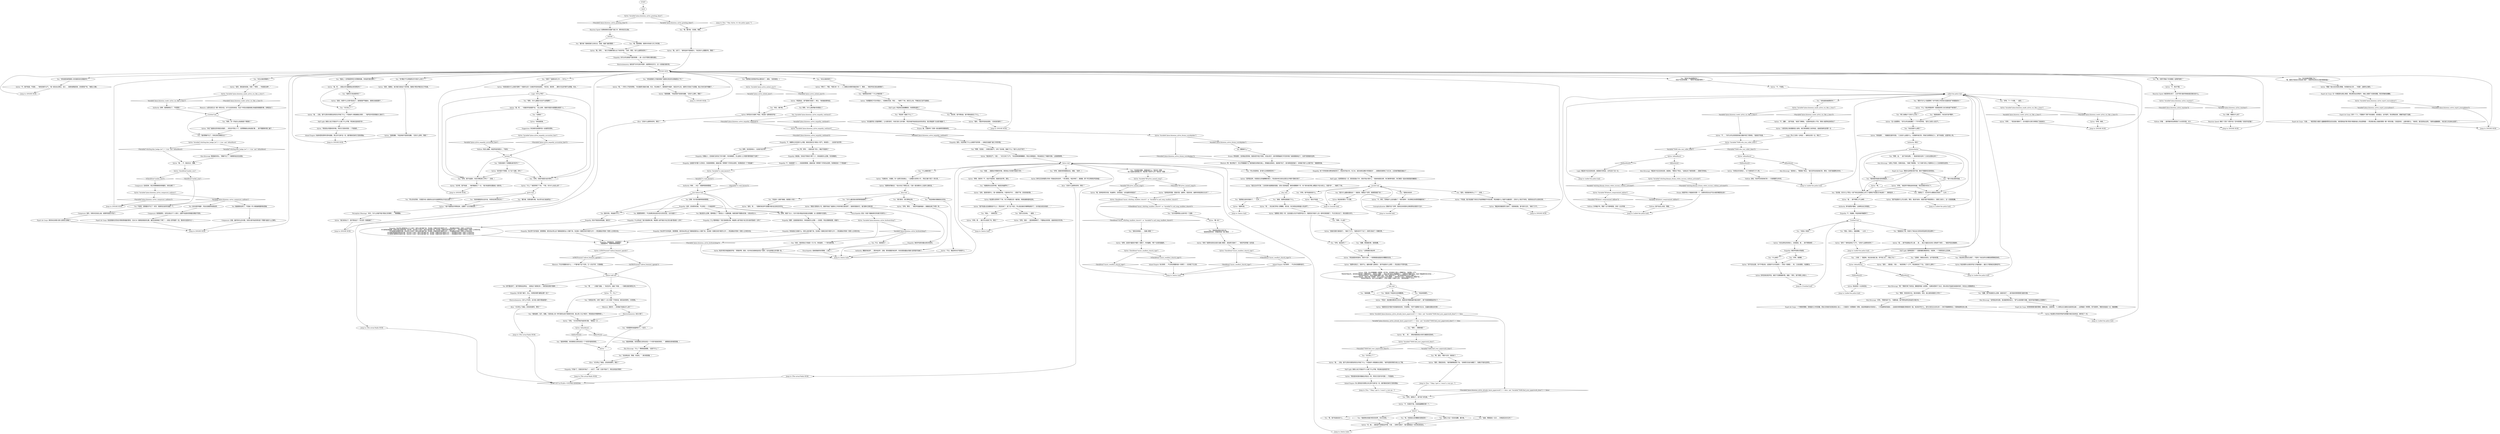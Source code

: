 # KINEEMA / SYLVIE
# Your wildly successful phone call to Sylvie Malaiika.
# ==================================================
digraph G {
	  0 [label="START"];
	  1 [label="input"];
	  2 [label="Volition: 好痛……就好像你的自尊受到了20点的伤害，伙计。"];
	  3 [label="Jump to: [suicide hub]"];
	  4 [label="Sylvie: “看起来你像是把它当掉了，但是相信我，我*没有*过问。”她叹了口气。"];
	  5 [label="Volition: 放松。你迟早会找到他们的——只是需要花点时间。"];
	  6 [label="Inland Empire: 有点意思……不过你还是要找到它。"];
	  7 [label="Sylvie: IsKimHere()"];
	  8 [label="IsKimHere()", shape=diamond];
	  9 [label="!(IsKimHere())", shape=diamond];
	  10 [label="Empathy: 你能做到吗，爱情警督？\n你能做到吗，双重荣誉爱情警督？"];
	  11 [label="Empathy: 你必须*行动*起来，爱情警督。首先你必须让这个歇斯底里的女人冷静下来，告诉她一切都在你的*掌控*之中——然后跟加尔特来一场男人之间的对话。"];
	  12 [label="Empathy: 你可以听出她语气里的愤懑——她一点也不想再次跟你通话。"];
	  13 [label="why_hub"];
	  14 [label="called the police hub"];
	  15 [label="You: “我就直说了吧，你是为了保全自己的性命而选择无视法律吗？”"];
	  16 [label="Sylvie: “是的……我知道，只是……”她深深吸了一口气，然后继续说了下去。“还有什么事吗？”"];
	  17 [label="You: “我有种预感，你的感情生活将会发生一个*非常*愉快的转折。”"];
	  18 [label="You: 啊，好吧……但我也是个男人。确定不是我吗？"];
	  19 [label="You: “然后呢？我做了什么？”"];
	  20 [label="Sylvie: “好吧，警官……”她的声音越来越小，就像是远离了听筒一样。"];
	  21 [label="Esprit de Corps: 一个愤怒的警察，拒绝面对心中的恶魔，把自己的挫折发泄到其他人身上——只是因为一枚警徽和一把枪，就选择粗暴地对待其他人。一只快速燃烧的蜡烛——这就是你刚刚暴露在警督前的一面。他没有评判什么，因为已经见过太多太多——你们可能都曾有过，只是他选择记在心里。"];
	  22 [label="Authority: 是啊，我想她明白了。干得漂亮！"];
	  23 [label="Jump to: [SYLVIE HUB]"];
	  24 [label="You: “但是……我跟加尔特聊的时候，感觉他以为你离开是因为*他*。”"];
	  25 [label="Sylvie: “*而且*，我还要处理你的卫生间。就是你用*警察档案*堵住的那个，楼下的厨房都因此积水了。”"];
	  26 [label="Sylvie: “我……见鬼，我不记得对你那些该死的文件做了什么！不是每件小事我都能记得的……”她声音中的怨恨被关心取代了。"];
	  27 [label="Perception (Hearing): “老天，为什么你就不能只管自己的事呢……”她嘟囔着。"];
	  28 [label="Sylvie: “让那首歌见鬼去吧……”"];
	  29 [label="Reaction Speed: 如果她曾经在褴褛飞旋工作，那你肯定见过她。"];
	  30 [label="Sylvie: “哦，各种各样的东西。有迪斯科，还有摇滚。太多迪斯科和摇滚了……”"];
	  31 [label="failure talk hub"];
	  32 [label="Sylvie: “不。什么？”"];
	  33 [label="You: “我有没有唱过……‘圣桑小教堂’？”"];
	  34 [label="You: “那你*为什么*没报警呢？你不觉得工作的地方后面有具尸体很困扰吗？”"];
	  35 [label="Sylvie: “不，抱歉……我不知道。”她清了清喉咙。“这里有电话的人不多。铜线小偷把电话线剪走了……”"];
	  36 [label="Empathy: 有个可怜的家伙想吃掉他的布丁，然后你开始大叫，吐口水，就在他旁边模仿*悲悯射击*……还朝他的食物吐了点口水，之后他好像就没碰过了……"];
	  37 [label="Sylvie: 电流中再次响起她的声音：“那很好啊，真的。也许你应该继续追求这个爱好。也许这样能让你冷静一些。”"];
	  38 [label="Sylvie: “不，我不知道。不是我……”她有些喘不过气。“我一直没去过那边，自从……我很怕那股恶臭，还有那具尸体。”她陷入沉默。"];
	  39 [label="Esprit de Corps: 警督对这种情况的不满，根本不需要用言语来表达。"];
	  40 [label="Sylvie: “我见过水手打架，工会的家伙偷摸我的屁股，还有小孩来偷酒。曾经有整整两个月，有个家伙每天晚上都黏在卡拉OK机上。但是*你*……”她停了下来。"];
	  41 [label="Sylvie: 你听见无线电那头传来一阵放松的叹息声。一阵沉默后，电话中断了。紧接着，那个早已熟悉的声音响起："];
	  42 [label="Jump to: [SYLVIE HUB]"];
	  43 [label="You: “你是说我吗？你需要远离*我*吗？”"];
	  44 [label="Sylvie: “特别是你的房间像被台风刮过一样。弄丢它们是*你*的错——不是我的。”"];
	  45 [label="You: 是啊。她是个女人。也许只是对商品的态度比较强硬。女人是很看中交易的。"];
	  46 [label="love failure hub"];
	  47 [label="skua hub"];
	  48 [label="You: “听起来一点都不像我，我很爱小鸟的！”"];
	  49 [label="You: “继续。我想知道我做了什么。”"];
	  50 [label="SYLVIE HUB"];
	  51 [label="You: “现在哭已经有点太晚了，不是吗？你应该早点用眼泪把警察招来的。”"];
	  52 [label="Sylvie: “哦……不，我没见过，抱歉。”"];
	  53 [label="Reaction Speed: 她回答得太快了，让你不禁只能好奇她到底还擅长些什么。"];
	  54 [label="Drama: 哦，又要来吗？吾辈一直试着帮您摆脱掉的。"];
	  55 [label="Sylvie: “你不住在这里，你*不*明白的。这里是不允许告密的——所有一切都是……呃，工会处理的。内部解决。”"];
	  56 [label="Sylvie: Variable[\"plaza.kineema_sylvie_composure_uniform\"]"];
	  57 [label="Variable[\"plaza.kineema_sylvie_composure_uniform\"]", shape=diamond];
	  58 [label="!(Variable[\"plaza.kineema_sylvie_composure_uniform\"])", shape=diamond];
	  59 [label="You: 金也没穿*制服*，而且在我看来他很自然。"];
	  60 [label="Sylvie: Variable[\"plaza.kineema_sylvie_esprit_youruniform\"]"];
	  61 [label="Variable[\"plaza.kineema_sylvie_esprit_youruniform\"]", shape=diamond];
	  62 [label="!(Variable[\"plaza.kineema_sylvie_esprit_youruniform\"])", shape=diamond];
	  63 [label="Sylvie: “我……见鬼，我不记得对你那该死的文件做了什么！不是每件小事我都会记得的。”她声音里的愤怒为担心让了路。"];
	  64 [label="Sylvie: 电话线另一头没有回应。"];
	  65 [label="Sylvie: “我，呃……是我从你马桶里掏出来的那些吗？”"];
	  66 [label="Sylvie: Variable[\"tc.rank_known\"]"];
	  67 [label="Variable[\"tc.rank_known\"]", shape=diamond];
	  68 [label="!(Variable[\"tc.rank_known\"])", shape=diamond];
	  69 [label="You: “抱歉。那首歌的事，我很抱歉。”"];
	  70 [label="Sylvie: CheckItem(\"music_smallest_church_tape\")"];
	  71 [label="CheckItem(\"music_smallest_church_tape\")", shape=diamond];
	  72 [label="!(CheckItem(\"music_smallest_church_tape\"))", shape=diamond];
	  73 [label="Empathy: 当然。还有更多的爱。不过现在——行动起来吧！"];
	  74 [label="Sylvie: “各种各样的歌。招摇乐团。迪斯科，摇滚也有。迪斯科和摇滚有点太多了……”"];
	  75 [label="You: “喂，我是警察。我想问问你前几天工作的事。”"];
	  76 [label="You: “没事的，事情总会发生。这不是你的错。”"];
	  77 [label="Sylvie: “拜托了，不要。不要又来一次——人人都看见你那把‘酷炫的枪’了，警探……”她的声音已经出离愤怒了。"];
	  78 [label="You: “也许你能帮我认出其中的一个首歌……”"];
	  79 [label="Sylvie: Variable[\"plaza.kineema_sylvie_reaction\"]"];
	  80 [label="Variable[\"plaza.kineema_sylvie_reaction\"]", shape=diamond];
	  81 [label="!(Variable[\"plaza.kineema_sylvie_reaction\"])", shape=diamond];
	  82 [label="You: “等等，你一开始怎么知道我是个警探的？”"];
	  83 [label="Sylvie: “是的，呃……”安静的电流声代表塞尔维对此没有任何评论。"];
	  84 [label="Sylvie: “我很抱歉。”听起来她不是真的抱歉。“还有什么事吗，警探？”"];
	  85 [label="You: “好吧。你离开是因为加尔特吗？”"];
	  86 [label="Sylvie: “也许吧，我不知道……”她好像放松了一点。“我只知道现在要放松一段时间。”"];
	  87 [label="You: “塞尔维？我相信我们之前见过。是我，褴褛飞旋的警探！”"];
	  88 [label="Sylvie: IsKimHere()"];
	  89 [label="IsKimHere()", shape=diamond];
	  90 [label="!(IsKimHere())", shape=diamond];
	  91 [label="Sylvie: “你得去问问其他人。马丁内斯有好几千人呢。”"];
	  92 [label="Kim Kitsuragi: “看起来卡拉洁没有说谎，就是她。”警督记下笔记。“这就证实了她的故事——是她打的电话。”"];
	  93 [label="Inland Empire: 你身体里有某种东西叫嚣着，想让你*忘掉*这一切。就好像你扔掉它们是有理由。"];
	  94 [label="Sylvie: Variable[\"XP.sylvie_named_song\"]"];
	  95 [label="Variable[\"XP.sylvie_named_song\"]", shape=diamond];
	  96 [label="!(Variable[\"XP.sylvie_named_song\"])", shape=diamond];
	  97 [label="You: “听起来确实很像我说过的话。”"];
	  98 [label="You: “我真心为这一切向你道歉，塞尔维。”"];
	  99 [label="You: “姑娘，稍微放松一点点……你难道没派对过吗？”"];
	  100 [label="Jump to: [called the police hub]"];
	  101 [label="Sylvie: 电话线那头女孩的声音几乎越变越小，最后几乎要淹没在静电声中。"];
	  102 [label="Sylvie: “嗯。”"];
	  103 [label="You: “其实呢，我不想知道。我不想知道发生了什么。”"];
	  104 [label="You: 摆脱掉什么？"];
	  105 [label="You: “我身上一定带着某种官方的警察档案。你知道可能在哪吗？”"];
	  106 [label="You: “好吧，我理解。”"];
	  107 [label="You: “抱歉，我不知道是怎么回事，就是失控了——我可能有愤怒管理方面的问题。”"];
	  108 [label="Composure: 是的，你绝对应该这么做。如果弄丢就太可怕了。"];
	  109 [label="Empathy: 她的声音里流露出真实的悲伤。"];
	  110 [label="Sylvie: “招摇乐团的‘继续前行’。”她叹了口气。“我再也听不下去了，你把它变成了一场模仿秀。”"];
	  111 [label="Sylvie: “你是说我为什么会离开酒吧？”你能听出另一头她的声音有些紧张。“老实说，我觉得……跟你讨论这件事不太舒服，先生。”"];
	  112 [label="Volition: 别这么偏执，她显然说的是别人，不是你。"];
	  113 [label="Sylvie: “我很抱歉。”听起来她不是真的抱歉。“还有什么事吗，警探？”"];
	  114 [label="Jump to: [SYLVIE HUB]"];
	  115 [label="Sylvie: CheckItem(\"music_smallest_church_tape\")"];
	  116 [label="CheckItem(\"music_smallest_church_tape\")", shape=diamond];
	  117 [label="!(CheckItem(\"music_smallest_church_tape\"))", shape=diamond];
	  118 [label="SYLVIE"];
	  119 [label="You: “所以你是想说，是*我*让你想辞职的吗？”"];
	  120 [label="You: “我是指我们。你应该打给*警察*。”"];
	  121 [label="Sylvie: “好吧，继续。”"];
	  122 [label="You: “你辞了飞旋旅社的工作——为什么？”"];
	  123 [label="Reaction Speed: 棒球？打架？问答节目？空中抓钥匙？安抚炸毛的猫？"];
	  124 [label="You: “我为什么威胁说要自杀？！我是说，看看这个世界，我很愿意留下来！”"];
	  125 [label="You: 不是吧，连制服也不见了！老天，我真的应该好好调查一下。"];
	  126 [label="Sylvie: “我不知道以后该跟他说*什么*。然后你来了，毁了这个地方。所以我没做任何解释就离开了。也许我应该告诉他的……”"];
	  127 [label="You: “我可以告诉他。”（接受。）"];
	  128 [label="lasthub"];
	  129 [label="Sylvie: “我甚至还没*提到*你拿着枪到处晃，打扰顾客，*恐吓*说要唱卡拉OK，还威胁说要自杀的事……”"];
	  130 [label="Volition: 我不会这么肯定，警探。"];
	  131 [label="Jump to: [You: \"\"Okay, I get it. I wasn't a very go...\"]"];
	  132 [label="You: 我很愿意帮忙，不过如果没有这些内在化的厌女症，也许也能行？"];
	  133 [label="Rhetoric: 我的天——你的脑子到底出什么事了？！"];
	  134 [label="You: “你说我在唱歌，我唱的是什么？我在找一首歌……”\n“除了招摇乐团的歌之外，我还唱了别的什么吗？我在找一首歌……”"];
	  135 [label="Sylvie: “希望如此。请不要再打给我了。再见。”她准备挂断电话。"];
	  136 [label="Sylvie: “鸟类标本。大贼鸥。你一边把它扔到墙上，一边喊着‘去死吧小鸟’，然后又像个疯子一样大笑。”"];
	  137 [label="Sylvie: “我猜也是。”"];
	  138 [label="Sylvie: “还有，你大声嚷嚷着一些教堂，杏子味，还有鱼缸之类让人费解的话。”她深吸一口气。\n“然后你开始尖叫，说你其实真的是个‘很酷的家伙’，但是没人理解……说自己是‘有史以来最酷的人’。加姆洛克*最酷*的仔。还说了跟迪斯科有关的话……”\n“然后你开始尖叫，说自己是最无趣的人类，所有人都离开你了，‘因为你真的是太太太*无趣*了。”\n“然后你开始尖叫，说自己是一坨狗屎，为什么会有人让你当警察——说你会炒了自己，但是就连这个都做不到……”\n“然后你开始尖叫，说什么末日要到了，所有人都是一坨屎什么的。”她深深地吸了一口气。"];
	  139 [label="Sylvie: “好吧……”现在她冷静多了。也许是因为注意力转移到了其他地方。"];
	  140 [label="Empathy: 不，你就是那个人——你是爱情警督，超级红娘！帮帮那个可怜的女孩吧，免得她变成一个*老姑娘*！"];
	  141 [label="Sylvie: “住在这附近的其他人。当地居民。我……我不想惹麻烦……”"];
	  142 [label="Jump to: [called the police hub]"];
	  143 [label="Jump to: [SYLVIE HUB]"];
	  144 [label="Sylvie: 电话线的那头一片沉默。"];
	  145 [label="You: “好吧，谢谢你愿意跟我谈话。保重。”[离开。]"];
	  146 [label="You: “他邀请你出去的时候，难道没有越界吗？”"];
	  147 [label="Electrochemistry: 她的语气中并没有*怨恨*。她想等你先开口，这一点是毫无疑问的。"];
	  148 [label="Sylvie: “是的。你把*什么东西*丢进去了。搞得厨房严重漏水。我想应该就是那个。”"];
	  149 [label="Empathy: 这就是*你*要介入的地方。你是爱情警督，超级红娘！帮帮那个可怜的女孩吧，免得她变成一个*老姑娘*！"];
	  150 [label="You: “老爹要带你装逼带你飞，小宝贝。”"];
	  151 [label="Empathy: 你必须*行动*起来，爱情警督。首先你必须让这个歇斯底里的女人冷静下来，告诉她一切都在你的*掌控*之中——然后跟加尔特来一场男人之间的对话。"];
	  152 [label="Electrochemistry: 发生大事了。"];
	  153 [label="Sylvie: Variable[\"whirling.kim_badge_lie\"] == true  and  IsKimHere()"];
	  154 [label="Variable[\"whirling.kim_badge_lie\"] == true  and  IsKimHere()", shape=diamond];
	  155 [label="!(Variable[\"whirling.kim_badge_lie\"] == true  and  IsKimHere())", shape=diamond];
	  156 [label="Sylvie: “哦，好吧……”她几乎是瞬间就认出了你的声音。“你好，警官，有什么能帮你的吗？”"];
	  157 [label="You: “那只贱鸟，是它罪有应得。”"];
	  158 [label="You: “明白。别担心，我能理解。”（让步。）"];
	  159 [label="Sylvie: Variable[\"plaza.kineema_made_sylvie_cry_like_a_boss\"]"];
	  160 [label="Variable[\"plaza.kineema_made_sylvie_cry_like_a_boss\"]", shape=diamond];
	  161 [label="!(Variable[\"plaza.kineema_made_sylvie_cry_like_a_boss\"])", shape=diamond];
	  162 [label="Jump to: [SYLVIE HUB]"];
	  163 [label="You: “喂，塞尔维，又是我，警探。”"];
	  164 [label="You: “其实，我觉得自己可能是一只小鸟。你知道的，一个观鸟爱好者。”"];
	  165 [label="Authority: 爆裂的电流声……更多电流声，没错，更多甜蜜的电流声。你言语里透露出的暴力显然是吓到她了。"];
	  166 [label="You: “你知道我的工作报告跑到飞旋旅社背后的垃圾箱里去了吗？”"];
	  167 [label="You: “警督，你有你的方法，我也有我的。现在，能让我完成我的工作吗？”"];
	  168 [label="Sylvie: 电话那头传来的呼吸声说明塞尔维还没挂电话。她听到了一切。"];
	  169 [label="Kim Kitsuragi: “好吧。”警督咬紧下巴。“但要知道，我不赞同这种没来由的大喊大叫。”"];
	  170 [label="You: “嗯，我不知道该说什么……”"];
	  171 [label="Sylvie: Variable[\"plaza.kineema_sylvie_already_know_paperwork\"] == false  and  Variable[\"TASK.find_your_paperwork_done\"] == false"];
	  172 [label="Variable[\"plaza.kineema_sylvie_already_know_paperwork\"] == false  and  Variable[\"TASK.find_your_paperwork_done\"] == false", shape=diamond];
	  173 [label="!(Variable[\"plaza.kineema_sylvie_already_know_paperwork\"] == false  and  Variable[\"TASK.find_your_paperwork_done\"] == false)", shape=diamond];
	  174 [label="Sylvie: Variable[\"XP.detect_compromized_skillset\"]"];
	  175 [label="Variable[\"XP.detect_compromized_skillset\"]", shape=diamond];
	  176 [label="!(Variable[\"XP.detect_compromized_skillset\"])", shape=diamond];
	  177 [label="You: “啊，是的，*那份*文件。我找到了。”"];
	  178 [label="Sylvie: “很好。那就没有丢。”她好像稍微宽慰了些。“别再把它扔进马桶里了。马桶也不喜欢这样的。”"];
	  179 [label="Sylvie: “是的，我确定。每次我们谈到这个的时候，我都会*更加*确定自己不知道。”"];
	  180 [label="You: 我的天啦，老姑娘可不行！"];
	  181 [label="You: 住嘴！你才是双重荣誉爱情警督。"];
	  182 [label="You: “我想我已经得到所有必要信息了，谢谢。”[结束通话。]"];
	  183 [label="You: “好吧。就这些吗？”"];
	  185 [label="Sylvie: Variable[\"plaza.kineema_made_sylvie_cry_like_a_boss\"]"];
	  186 [label="Variable[\"plaza.kineema_made_sylvie_cry_like_a_boss\"]", shape=diamond];
	  187 [label="!(Variable[\"plaza.kineema_made_sylvie_cry_like_a_boss\"])", shape=diamond];
	  188 [label="You: “你见过我的警徽吗？”"];
	  189 [label="You: “你见过我的枪吗？”"];
	  190 [label="You: 等等，为什么她好像对你很恼火？"];
	  191 [label="You: Variable[\"plaza.kineema_sylvie_empathy_redcheck\"]"];
	  192 [label="Variable[\"plaza.kineema_sylvie_empathy_redcheck\"]", shape=diamond];
	  193 [label="!(Variable[\"plaza.kineema_sylvie_empathy_redcheck\"])", shape=diamond];
	  194 [label="Jump to: [Untitled hub]"];
	  195 [label="Sylvie: Variable[\"plaza.kineema_sylvie_greeting_done\"]"];
	  196 [label="Variable[\"plaza.kineema_sylvie_greeting_done\"]", shape=diamond];
	  197 [label="!(Variable[\"plaza.kineema_sylvie_greeting_done\"])", shape=diamond];
	  198 [label="Sylvie: “你当着所有人的面挥舞它，让大家形容它。你说它能‘让你冷静’。然后你就开始说些自杀的玩笑话。我又想起那个生动的*画面*了。”"];
	  199 [label="Composure: 话说回来，真正的警察都是有制服的。你的去哪了？"];
	  200 [label="unionisthelaw"];
	  201 [label="You: “等等，金，”（放下你的话筒。）“她说的是实话吗？工会在这里执法吗？”"];
	  202 [label="You: 我就顺其自然了。不是每一件小事我都需要得到答案。"];
	  203 [label="Esprit de Corps: 有些穿着标志性珀尔修斯黑制服的警官，在RCM一路爬到很高的位置，最后还是穿着它下葬了——其他人更*随意*一些。看来你也是其中之一。"];
	  204 [label="Sylvie: “我……呃……那些档案是我从你的马桶里捡回来的。”"];
	  205 [label="Jump to: [The actual Radio HUB]"];
	  206 [label="You: 不过，我真是吗？"];
	  207 [label="Sylvie: Variable[\"whirling.klaasje_drama_white_success_volition_activated\"]"];
	  208 [label="Variable[\"whirling.klaasje_drama_white_success_volition_activated\"]", shape=diamond];
	  209 [label="!(Variable[\"whirling.klaasje_drama_white_success_volition_activated\"])", shape=diamond];
	  210 [label="Volition: 你*确定*吗，警督？出于某种原因，你有一点点怀疑……"];
	  211 [label="Half Light: 她担心自己可能会不小心做了什么坏事。然后她记起来是*你*。"];
	  212 [label="Empathy: 什么厌女症？我只是就事论事。难道男人就不能在*自己的头脑*里诚实一点吗？"];
	  213 [label="Sylvie: “有啊。这是你*最喜欢*唱的一首歌了。时间越晚，*那个*出现的就越多。”"];
	  214 [label="You: “等等，先别挂……你很生我的气，对吗？告诉我，我做了什么？我什么也记不清了。”"];
	  215 [label="Sylvie: “呃……你比他们所有人更糟糕。老实说，你已经到达咄咄逼人的边界了。”"];
	  216 [label="Sylvie: “就算是小事也一样，比如凌晨3点也不肯把声音关小。我甚至还*喜欢*上你一直听的某首歌了。不过已经过去了。现在我很讨厌它。”"];
	  217 [label="Sylvie: “然后就是你的房间。你的*计划*，一场想看看到底能有多糟糕的实验。”"];
	  218 [label="Sylvie: “我想叫清洁工，但你不让。威胁说要‘让我明白’。我不知道你什么意思——而且我也*不想*知道。”"];
	  219 [label="Sylvie: “不，不是我。”"];
	  220 [label="You: “我把枪给你看了？什么时候的事？”"];
	  221 [label="Empathy: 是的。你显然做了什么让她很不安的事——当她还在褴褛飞旋工作的时候。"];
	  222 [label="You: 是啊，肯定是其他人，比如说*加尔特*。"];
	  223 [label="Antics hub"];
	  224 [label="Untitled hub"];
	  225 [label="suicide hub"];
	  226 [label="Sylvie: “好吧。”她显然不想挑战你的权威。现在你感觉*好多了*。"];
	  227 [label="Jump to: [called the police hub]"];
	  228 [label="Suggestion: 你在她的话语里听到一丝谴责的意味。"];
	  229 [label="You: “就这些？听起来也没多糟糕嘛。”"];
	  230 [label="Sylvie: “等等，真的吗？不，肯定不是真的。我喜欢加尔特，真的。”"];
	  231 [label="Sylvie: IsKimHere()"];
	  232 [label="IsKimHere()", shape=diamond];
	  233 [label="!(IsKimHere())", shape=diamond];
	  234 [label="You: “他说他邀请你出去约会。你是说这事没发生吗？”"];
	  235 [label="Sylvie: CheckItem(\"jacket_rcm\")"];
	  236 [label="CheckItem(\"jacket_rcm\")", shape=diamond];
	  237 [label="!(CheckItem(\"jacket_rcm\"))", shape=diamond];
	  238 [label="Sylvie: Variable[\"plaza.kineema_sylvie_birdwatching\"]"];
	  239 [label="Variable[\"plaza.kineema_sylvie_birdwatching\"]", shape=diamond];
	  240 [label="!(Variable[\"plaza.kineema_sylvie_birdwatching\"])", shape=diamond];
	  241 [label="Inland Empire: 你心里有些东西想让你立即*忘掉*这一切。就好像你扔掉它们是有理由。"];
	  242 [label="Logic: 为什么不呢？"];
	  243 [label="You: “你和加尔特，对吧？遇到了一点小问题？不用多说，都交给老爹吧。大老爹我。”"];
	  244 [label="You: “什么贼鸥的事？”"];
	  245 [label="You: “为什么最后我总是把事情搞砸呢？”"];
	  246 [label="You: “是你打电话报警的吗？”\n（验证卡拉洁的故事。）“是你打电话报的警吗？”"];
	  247 [label="You: “我明白了。也许你可以跟我说点别的？”（让步。）"];
	  248 [label="Empathy: 你懂女人，还有她们没完没了的*问题*。叽叽喳喳的。怎么能有人让*爱情*那样继续下去呢？"];
	  249 [label="Sylvie: “你在飞旋旅社的时候告诉我的……你告诉*所有人*了。还把警徽拿出来给我们看……我不需要再听第二遍了。”"];
	  250 [label="Sylvie: “那是只漂亮的小鸟，我刚开始在飞旋旅社工作的时候它就在那了。我真的很喜欢它。我们都叫它斯科蒂……”"];
	  251 [label="You: “等等，为什么跟我讨论会不太舒服啊？”"];
	  252 [label="You: “好吧，我不会逼你。你还打算回来工作吗？”（总结。）"];
	  253 [label="Sylvie: “*请*不要把加尔特卷进来，这跟你一点关系都没有！”"];
	  254 [label="You: “听起来很激烈。”"];
	  255 [label="hub_hub"];
	  256 [label="Logic: 看起来卡拉洁没有说谎，就是她打的电话。正好证实了这一点。"];
	  257 [label="Jump to: [called the police hub]"];
	  258 [label="Drama: 她是所有人中最诚实的那一个。丑陋的谎言永远不会从她的嘴里说出来！"];
	  259 [label="Sylvie: IsTHCPresent(\"radical_feminist_agenda\")"];
	  260 [label="IsTHCPresent(\"radical_feminist_agenda\")", shape=diamond];
	  261 [label="!(IsTHCPresent(\"radical_feminist_agenda\"))", shape=diamond];
	  262 [label="Sylvie: “不，你真的不是。你就是最糟糕的那一个。”"];
	  263 [label="You: “我是想向你展示明天的世界。末日大恐慌。”"];
	  264 [label="You: “告诉我，你为什么宁愿让一具尸体在后院里挂上好几个星期也不给我们打电话呢？”（继续追问。）"];
	  265 [label="Esprit de Corps: 感觉你应该很久很久没穿自己那套了。"];
	  266 [label="Sylvie: “悲伤？我想你说的应该是‘圣桑小教堂’。直到把它毁掉了……”她的声音带着一丝失望。"];
	  267 [label="Empathy: 她的声音顺从而虚弱。"];
	  268 [label="Drama: 您知道的，当你掏出您的枪，我是说您*真正*的枪，对准太阳穴，装作想把脑袋打开花的时候？就是摆脱掉这个。大家不是很喜欢这样。"];
	  269 [label="Rhetoric: 嗯，我记得这个。你大声嚷嚷着什么“我的脑浆会喷射在墙上，把墙面全部染红。我是看不到了，因为那是我的脑子。没有脑子我什么也看不到！”画面很形象。"];
	  270 [label="Jump to: [suicide hub]"];
	  271 [label="You: “塞尔维，别害怕那头猪。你必须为自己挺身而出！”"];
	  272 [label="Sylvie: “我已经说过了，我不想谈这个！你又把一切都搞砸了！”"];
	  273 [label="Sylvie: 电话那头突然停了下来。你几乎能看见另一端的她，用食指缠绕着电话线。"];
	  274 [label="Authority: 屁话！"];
	  275 [label="Jump to: [called the police hub]"];
	  276 [label="You: “我把它们丢进厕所的？”"];
	  277 [label="Empathy: 绝对不能变成老姑娘，我的天！"];
	  278 [label="Empathy: 什么*精神错乱*？我只是就事论事。难道男人就不能在*自己的头脑*里诚实一点吗？"];
	  279 [label="You: “嗯……”（对着扩音器。）“你还在吗，姑娘？听着……一切都在我的掌控之中。”"];
	  280 [label="Sylvie: “天啦。”对方的呼吸开始变得沉重。“离我远一点……”"];
	  281 [label="You: “喂，你想不想抽个时间跟我一起喝杯咖啡？”"];
	  282 [label="Jump to: [called the police hub]"];
	  283 [label="Sylvie: “不……”你可以听出背景里的她又重新夺回了控制权。“我真的不知道。”"];
	  284 [label="Sylvie: “警服？我从没见你穿过警服，你穿着你自己的……*衣服*。迪斯科之类的。”"];
	  285 [label="Sylvie: Variable[\"plaza.kineema_sylvie_empathy_redcheck\"]"];
	  286 [label="Variable[\"plaza.kineema_sylvie_empathy_redcheck\"]", shape=diamond];
	  287 [label="!(Variable[\"plaza.kineema_sylvie_empathy_redcheck\"])", shape=diamond];
	  288 [label="Sylvie: IsKimHere()"];
	  289 [label="IsKimHere()", shape=diamond];
	  290 [label="!(IsKimHere())", shape=diamond];
	  291 [label="Alice: “对方终止了通话。还有其他事吗，警官？”"];
	  292 [label="You: 没错，她擅长什么呢？"];
	  293 [label="Half Light: 她神经紧张？！试着隐藏在脆弱背后。你是神。一个愤怒但却公正的神。"];
	  294 [label="Sylvie: “不，拜托，别再搞什么自杀威胁了！*谢天谢地*，你总算是没有那把愚蠢的枪了……”"];
	  295 [label="Kim Kitsuragi: “显然是这样没错，请试着控制你自己。”怒气从他的眼中消散，他的声音好像都比之前柔和了。"];
	  296 [label="Half Light: 她担心自己可能会不小心做了什么坏事。然后她记起来是*你*。"];
	  297 [label="Jump to: [The actual Radio HUB]"];
	  298 [label="garte hub"];
	  299 [label="Sylvie: “特别是台风要来的时候。弄丢它们是你的错——不是我的。”"];
	  300 [label="Jump to: [The actual Radio HUB]"];
	  301 [label="You: “我很抱歉。”"];
	  302 [label="Sylvie: “我想你好像说过：*自从你去了那里之后，它就一直在朝你头上拉屎*之类的话。”"];
	  303 [label="Sylvie: “不过，看起来你也不是很开心。”"];
	  304 [label="You: “我想我已经听的够多了。”（让步。）"];
	  305 [label="Jump to: [Antics hub]"];
	  306 [label="Sylvie: “我……我不知道我必须上报……我……我以为最后总会有人把他弄下来的……”她的声音支离破碎。"];
	  307 [label="You: “我有种预感，你的感情生活将会发生一个*非常*愉快的转折。”（朝警督会意地眨眨眼。）"];
	  308 [label="Kim Kitsuragi: “什么？”警督抬起肩膀。“这是干什么？”"];
	  309 [label="Empathy: 不。她跟你之间没有什么问题。她肯定是在生*其他人*的气。其他男人……比如说*加尔特*。"];
	  310 [label="Sylvie: “你知道的……”她像是在搜寻词语。“工会说什么就是什么。大家都听他们的，而他们会照顾自己人，差不多就是，这里所有人吧。”"];
	  311 [label="Rhetoric: 以前也发生过一模一样的对话。对于过去的你来说，在这个年轻女孩面前建立权威是很重要的事。别再回去了。"];
	  312 [label="Esprit de Corps: 有愤怒管理问题的警察，报酬过低，过度劳累，个人和职业生活都处在崩溃的边缘——这更像是一种惯例，而不是例外。警督也知道这一点。他能理解。"];
	  313 [label="Alice: “还有什么能帮你的吗，警官？”"];
	  314 [label="Jump to: [SYLVIE HUB]"];
	  315 [label="Jump to: [SYLVIE HUB]"];
	  316 [label="You: “你*确定*不记得我把文件冲到什么地方了？”"];
	  317 [label="Electrochemistry: 没什么不对的，这只是人类的*原始欲望*。"];
	  318 [label="Authority: 咳咳……纠正：双重荣誉爱情警督。"];
	  319 [label="You: “好吧，我明白了。我不是个好住客。”"];
	  320 [label="You: “呃，你是我见过的糟糕的酒馆招待！”"];
	  321 [label="Empathy: 不，别逼她。听起来她好像要哭了。"];
	  322 [label="Sylvie: “是吗？”她听起来松了口气。“还有什么能帮你的吗？”"];
	  323 [label="Sylvie: “不知道。我只知道接下来你又开始挥舞着手中的钞票。然后喊着什么‘钱是不会撒谎的’，还有什么‘枪买不来钱，但是钱永远可以拿来买枪’。”"];
	  324 [label="You: “你见到我的警服了吗？”\n“喂，我刚才找到自己的巡逻斗篷了，但是你有没有见过我的警察制服？”"];
	  325 [label="Empathy: 相信我，你肯定不想成为*那个人*。你知道是怎么回事。叽叽喳喳的。"];
	  326 [label="Sylvie: “哦，太好了。”她听起来不是很高兴。“你还有什么需要的吗，警探？”"];
	  327 [label="Composure: 他穿着便衣。这完全是出于个人意识，这跟不知道你的制服在哪是不同的。"];
	  328 [label="Sylvie: “很好。”她的声音有些宽慰。“还有别的事吗？”"];
	  329 [label="Sylvie: “呃。”一阵令人不安的停顿。“你试着把它塞进马桶，先生，完全堵住了。我把厕所*疏通*，找回文件之后，就把它们丢进了垃圾箱，我以为你已经不需要了。”"];
	  330 [label="Sylvie: “没有，我真的很开心，我一直很喜欢他。只是时机不对……那具尸体，还有其他的事。”"];
	  331 [label="Jump to: [Antics hub]"];
	  332 [label="Sylvie: “我*真的*不想提。忘了这个话题，好吗？”"];
	  333 [label="Authority: 再*加把劲*推她。让她明白自己的错误。"];
	  334 [label="Encyclopedia: 或者是脑损伤的警察。二者之一。"];
	  335 [label="Rhetoric: 不论共情跟你说什么——*不要*接下这个任务。它一点也不好，它很难看。"];
	  336 [label="Alice: “还有什么能帮你的吗，警官？”"];
	  337 [label="You: “再见，塞尔维。”"];
	  338 [label="Untitled hub"];
	  339 [label="You: （大喊：）“我是神。你应该向我汇报，而不是工会——明白了吗？”"];
	  340 [label="Sylvie: Variable[\"plaza.kineema_sylvie_drama_suicidejokes\"]"];
	  341 [label="Variable[\"plaza.kineema_sylvie_drama_suicidejokes\"]", shape=diamond];
	  342 [label="!(Variable[\"plaza.kineema_sylvie_drama_suicidejokes\"])", shape=diamond];
	  343 [label="You: “你知道是谁把被害人的衣服丢进垃圾箱的吗？”"];
	  344 [label="You: “*我*才是这里的权威。”"];
	  345 [label="Sylvie: 你听到电流的声音。她的下巴摩擦着听筒。接着：“拜托，我不想惹上其他人。”"];
	  346 [label="Sylvie: “大家没钱让电线重新投入使用。他们用的都是工会的电话，或者是海岸边的那一台……”"];
	  347 [label="Conceptualization: 要离开这个世界，我肯定会有很多比用枪更有创意的*方法*。"];
	  348 [label="Alice: “对方终止了通话。还有其他事吗，警官？”"];
	  349 [label="Jump to: [SYLVIE HUB]"];
	  350 [label="You: “那工会跟这个又有什么关系？”"];
	  351 [label="You: “好吧。我不知道该说什么。”"];
	  352 [label="Empathy: 哦耶。这就是我的观点。你知道是怎么回事——交易型，而且还歇斯底里。疯婆子。"];
	  353 [label="Jump to: [Antics hub]"];
	  354 [label="Sylvie: “我不知道有什么可以说的，警官。我没打给你，是因为我不想招惹别人，招惹工会的人。这一点我很抱歉。”"];
	  355 [label="Sylvie: “我……我不想惹上什么麻烦……”"];
	  356 [label="Jump to: [called the police hub]"];
	  357 [label="Sylvie: “是的，我知道你是谁。你是一个警官……*你就是法律*。”"];
	  358 [label="Sylvie: “你想要用它*打动*某些人。大家都在吃饭，然后……”她停了下来，欲言又止地，不确定自己该不该继续。"];
	  359 [label="Jump to: [Antics hub]"];
	  360 [label="You: “你这话是什么意思？”"];
	  361 [label="Kim Kitsuragi: “法律上不是的。但事实如此，”他看了看周围。“马丁内斯*实际上*是靠码头工人工会来维持治安的。”"];
	  362 [label="You: “等等——警察档案？”"];
	  363 [label="Esprit de Corps: “见鬼……”‘精灵男孩’米歇尔·威廉姆斯警官自言自语到。他的搭档圣丹斯·费舍尔看着他身上的巡逻制服——然后看向墙上挂着的那套一模一样的衣服。它是蓝色的，上面布满灰尘。“他妈的，我们赶快出去吧，”他转向威廉姆斯，“他已经几天没来过这里了。”"];
	  364 [label="You: “它们怎么了？”"];
	  365 [label="You: “明白。”（拒绝任务）"];
	  366 [label="Sylvie: “好吧，但是……请别再惹麻烦了。不要掏出你的枪，或者其他任何东西。”"];
	  367 [label="Half Light: 听起来应该挺糟糕的。你真想知道吗？"];
	  368 [label="Sylvie: Variable[\"plaza.sylvie_exited_once\"]"];
	  369 [label="Variable[\"plaza.sylvie_exited_once\"]", shape=diamond];
	  370 [label="!(Variable[\"plaza.sylvie_exited_once\"])", shape=diamond];
	  371 [label="Sylvie: Variable[\"TASK.who_was_caller_done\"]"];
	  372 [label="Variable[\"TASK.who_was_caller_done\"]", shape=diamond];
	  373 [label="!(Variable[\"TASK.who_was_caller_done\"])", shape=diamond];
	  374 [label="Jump to: [You: \"\"Okay, I get it. I wasn't a very go...\"]"];
	  375 [label="Empathy: *开始*了。恋爱任务开始了——太迟了，大家！已经*开始*了。现在去找加尔特吧！"];
	  376 [label="Sylvie: “我也不知道。”"];
	  377 [label="You: 请不要这样了。我不想再说这种话。（拒绝这个爱情任务——虽然真的感觉*很棒*。）"];
	  378 [label="Empathy: 你只是个瘸子。怎么，你想变得更*通情达理*一些？"];
	  379 [label="Jump to: [Antics hub]"];
	  380 [label="You: “我的警徽不见了。你有没有在哪里见过？”"];
	  381 [label="Jump to: [SYLVIE HUB]"];
	  382 [label="Sylvie: “……”"];
	  383 [label="You: “你会明白的，警督。你会的。”（再次眨眨眼。）"];
	  384 [label="Sylvie: “哪一首？”"];
	  385 [label="Half Light: 大家想离你远一点，甚至是溜出门外，但你开始大喊什么：“我他妈就是法律，你们都得听我的，你们都是一起凶杀案调查的嫌疑犯！”。"];
	  386 [label="You: “是的，但是我的枪怎么了？”（总结。）"];
	  387 [label="You: “什么麻烦？！”"];
	  388 [label="Composure: 没错。最好别问太多问题，免得大家开始觉得你是个*警察*或者什么之类的。"];
	  389 [label="Jump to: [The actual Radio HUB]"];
	  390 [label="Sylvie: “我，呃……”对面的声音摇摆不定。“这么说吧，我离开是因为我需要远离某个人。”"];
	  391 [label="Sylvie: Variable[\"plaza.sylvie_empathy_accusation_hint\"]"];
	  392 [label="Variable[\"plaza.sylvie_empathy_accusation_hint\"]", shape=diamond];
	  393 [label="!(Variable[\"plaza.sylvie_empathy_accusation_hint\"])", shape=diamond];
	  394 [label="Jump to: [SYLVIE HUB]"];
	  395 [label="Sylvie: “好吧。那……我们可以结束了吗，警官？”"];
	  396 [label="Logic: 所以工会有一台电话——海岸边也有一台。明白了。"];
	  397 [label="Inland Empire: 有点意思……不过你还需要找到一份拷贝——在你毁了它之前。"];
	  398 [label="Sylvie: Variable[\"TASK.find_your_paperwork_done\"]"];
	  399 [label="Variable[\"TASK.find_your_paperwork_done\"]", shape=diamond];
	  400 [label="!(Variable[\"TASK.find_your_paperwork_done\"])", shape=diamond];
	  401 [label="Empathy: 你知道自己该做什么。首先让她冷静下来，告诉她一切都在你的*掌控*之中——然后跟加尔特来一场男人之间的对话。"];
	  402 [label="You: “我知道的，宝贝，我懂。只是你身上有一种可爱的女孩子家家的东西，能让男人为之*疯狂*。特别是加尔特那种男人。”"];
	  403 [label="Jump to: [SYLVIE HUB]"];
	  404 [label="REACT"];
	  405 [label="You: “好吧，下一个问题。”（返回。）"];
	  406 [label="Sylvie: “什么？我当然困扰啊！但是我觉得工会已经知道尸体的事了。”"];
	  407 [label="Sylvie: “没人会报警的。”你可以听出她调整了一下手中的听筒。“因为工会的人会生气。”"];
	  408 [label="You: “看来我的权威也是有限度的。”"];
	  409 [label="You: “那首特别特别*悲伤*的。”\n“那首特别悲伤的，好像讲的是一座小教堂……？”"];
	  410 [label="Esprit de Corps: 在一间潮湿的出租公寓里，两名警官站在黑暗中。地板上铺满了垃圾和酒瓶。情况好像有些糟糕。"];
	  411 [label="Esprit de Corps: 其中一个人，尽量躲开了脚下的旧报纸，走到窗边，拉开窗帘。阳光照射进来，蟑螂开始四下逃窜。"];
	  412 [label="You: “等等，什么歌？”"];
	  413 [label="You: “远离谁？”"];
	  414 [label="Sylvie: “什么？”她突然停了下来。“不是，你为什么会这么想？！”"];
	  415 [label="Sylvie: “显然是这样。你是我见过的最糟糕的客人。而且我本来已经在这里见过*够多*混帐东西了……”"];
	  416 [label="Jump to: [called the police hub]"];
	  417 [label="You: “所以你也同意，只是因为有人邀请你出去约会就辞职有点*反应过度*了？”"];
	  418 [label="Kim Kitsuragi: “是其他人。”警督做了笔记。“我们迟早会找到他们的，警官。只是可能要费点时间。”"];
	  419 [label="Encyclopedia: 屁话！你是个戴着绿色羽毛帽子的观鸟人！"];
	  420 [label="You: “它们怎么了？”"];
	  421 [label="You: 我这是怎么回事，精神错乱了？谁说女人一定要结婚。她甚至都不需要谈恋爱。又是女权主义。"];
	  422 [label="Empathy: 你必须以爱情的名义介入其中！首先让她冷静下来，告诉她一切都在你的*掌控*之中——然后跟加尔特来一场男人之间的对话。\n作为爱情民族国度（同样代表太阳和闪电）的代表，你必须介入其中！首先让她冷静下来，告诉她一切都在你的*掌控*之中——然后跟加尔特来一场男人之间的对话。\n作为爱情共和国的代表，你必须介入其中！首先让她冷静下来，告诉她一切都在你的*掌控*之中——然后跟加尔特来一场男人之间的对话。\n作为国际爱情基金组织的代表，你必须介入其中！首先让她冷静下来，告诉她一切都在你的*掌控*之中——然后跟加尔特来一场男人之间的对话。\n作为爱情与教育综合部的代表，你必须介入其中！首先让她冷静下来，告诉她一切都在你的*掌控*之中——然后跟加尔特来一场男人之间的对话。"];
	  423 [label="Sylvie: CheckItem(\"music_whirling_smallest_church\")  or  Variable[\"tc.sad_song_smallest_church\"]"];
	  424 [label="CheckItem(\"music_whirling_smallest_church\")  or  Variable[\"tc.sad_song_smallest_church\"]", shape=diamond];
	  425 [label="!(CheckItem(\"music_whirling_smallest_church\")  or  Variable[\"tc.sad_song_smallest_church\"])", shape=diamond];
	  426 [label="Kim Kitsuragi: 警督面色苍白。“警徽不见了？”他默默地自言自语到。"];
	  427 [label="Jump to: [You: \"\"Hey, Sylvie, it's the police again.\"\"]"];
	  428 [label="Sylvie: “不，绝对不要。”"];
	  429 [label="Sylvie: “我没有生气，只是……”对方又叹了口气。“你总是喝得醉醺醺的，然后又很情绪化，然后就发生了*贼鸥*的事。让我很想辞职。”"];
	  430 [label="Sylvie: “天，我……我知道不该提起这件事。只是……别再打给我了，我们就假装这一切从来没有发生。”"];
	  431 [label="Sylvie: 你听到对方挂断了电话，然后是一道熟悉的声音："];
	  432 [label="You: “你知道是谁报警的吗？”"];
	  433 [label="Jump to: [SYLVIE HUB]"];
	  434 [label="You: “*其他人*是谁？”"];
	  435 [label="You: “我真应该自杀……”"];
	  436 [label="Kim Kitsuragi: “喂！”警督打断了你的话，眼睛里带着一丝愤怒。“如果你控制不了自己，那从现在开始就交给我来询问，你在边上安静做笔记。”"];
	  437 [label="Sylvie: Variable[\"plaza.kineema_made_sylvie_cry_like_a_boss\"]"];
	  438 [label="Variable[\"plaza.kineema_made_sylvie_cry_like_a_boss\"]", shape=diamond];
	  439 [label="!(Variable[\"plaza.kineema_made_sylvie_cry_like_a_boss\"])", shape=diamond];
	  440 [label="Sylvie: “你知道是谁。”"];
	  7760201 [label="JUMP OUT to PLAZA / COUPRIS KINEEMA", shape=diamond];
	  0 -> 1
	  1 -> 195
	  2 -> 403
	  3 -> 225
	  4 -> 314
	  5 -> 227
	  6 -> 359
	  7 -> 8
	  7 -> 9
	  8 -> 92
	  9 -> 256
	  10 -> 259
	  11 -> 10
	  12 -> 147
	  13 -> 304
	  13 -> 49
	  14 -> 432
	  14 -> 34
	  14 -> 405
	  15 -> 306
	  16 -> 282
	  17 -> 382
	  18 -> 325
	  19 -> 198
	  20 -> 165
	  21 -> 168
	  22 -> 224
	  23 -> 50
	  24 -> 230
	  25 -> 129
	  26 -> 211
	  27 -> 272
	  28 -> 217
	  29 -> 118
	  30 -> 423
	  31 -> 377
	  31 -> 150
	  31 -> 279
	  32 -> 402
	  32 -> 243
	  33 -> 213
	  34 -> 406
	  35 -> 346
	  36 -> 385
	  37 -> 353
	  38 -> 23
	  39 -> 344
	  39 -> 264
	  39 -> 408
	  39 -> 247
	  40 -> 13
	  41 -> 313
	  42 -> 50
	  43 -> 332
	  44 -> 241
	  45 -> 352
	  46 -> 132
	  46 -> 421
	  46 -> 45
	  46 -> 180
	  46 -> 181
	  47 -> 48
	  47 -> 97
	  47 -> 157
	  47 -> 245
	  48 -> 83
	  49 -> 215
	  50 -> 324
	  50 -> 166
	  50 -> 105
	  50 -> 246
	  50 -> 343
	  50 -> 316
	  50 -> 281
	  50 -> 122
	  50 -> 182
	  50 -> 188
	  50 -> 189
	  51 -> 101
	  52 -> 235
	  53 -> 79
	  54 -> 340
	  55 -> 345
	  56 -> 57
	  56 -> 58
	  57 -> 202
	  57 -> 59
	  57 -> 125
	  58 -> 42
	  59 -> 327
	  60 -> 61
	  60 -> 62
	  61 -> 411
	  62 -> 162
	  63 -> 296
	  64 -> 416
	  65 -> 420
	  65 -> 276
	  66 -> 67
	  66 -> 68
	  67 -> 318
	  68 -> 46
	  69 -> 28
	  70 -> 72
	  70 -> 71
	  71 -> 359
	  72 -> 6
	  73 -> 132
	  73 -> 180
	  73 -> 45
	  73 -> 421
	  74 -> 423
	  75 -> 156
	  76 -> 16
	  77 -> 220
	  78 -> 384
	  79 -> 80
	  79 -> 81
	  80 -> 292
	  81 -> 2
	  82 -> 249
	  83 -> 419
	  84 -> 315
	  85 -> 414
	  86 -> 349
	  87 -> 156
	  88 -> 89
	  88 -> 90
	  89 -> 418
	  90 -> 91
	  91 -> 5
	  92 -> 207
	  93 -> 114
	  94 -> 96
	  94 -> 95
	  95 -> 30
	  96 -> 74
	  97 -> 303
	  98 -> 430
	  99 -> 430
	  100 -> 14
	  101 -> 282
	  102 -> 264
	  102 -> 247
	  103 -> 328
	  104 -> 268
	  105 -> 65
	  106 -> 55
	  107 -> 295
	  108 -> 265
	  109 -> 353
	  110 -> 69
	  110 -> 183
	  111 -> 242
	  112 -> 128
	  113 -> 114
	  114 -> 50
	  115 -> 116
	  115 -> 117
	  116 -> 359
	  117 -> 397
	  118 -> 75
	  118 -> 87
	  119 -> 415
	  120 -> 407
	  121 -> 433
	  122 -> 111
	  123 -> 403
	  124 -> 144
	  125 -> 108
	  126 -> 365
	  126 -> 127
	  127 -> 366
	  128 -> 43
	  128 -> 252
	  128 -> 85
	  129 -> 171
	  130 -> 275
	  131 -> 319
	  132 -> 212
	  133 -> 152
	  134 -> 94
	  135 -> 337
	  135 -> 190
	  136 -> 302
	  137 -> 305
	  138 -> 255
	  139 -> 433
	  140 -> 66
	  141 -> 267
	  142 -> 14
	  143 -> 50
	  144 -> 3
	  145 -> 41
	  146 -> 330
	  147 -> 50
	  148 -> 420
	  149 -> 66
	  150 -> 382
	  151 -> 10
	  152 -> 280
	  153 -> 154
	  153 -> 155
	  154 -> 426
	  155 -> 52
	  156 -> 12
	  157 -> 20
	  158 -> 322
	  159 -> 160
	  159 -> 161
	  160 -> 283
	  161 -> 35
	  162 -> 50
	  163 -> 326
	  164 -> 37
	  165 -> 353
	  166 -> 329
	  167 -> 169
	  168 -> 142
	  169 -> 21
	  170 -> 430
	  171 -> 172
	  171 -> 173
	  172 -> 362
	  173 -> 319
	  174 -> 176
	  174 -> 175
	  175 -> 130
	  176 -> 210
	  177 -> 178
	  178 -> 374
	  179 -> 113
	  180 -> 277
	  181 -> 73
	  182 -> 368
	  183 -> 217
	  185 -> 186
	  185 -> 187
	  186 -> 139
	  187 -> 121
	  188 -> 357
	  189 -> 77
	  190 -> 191
	  191 -> 192
	  191 -> 193
	  192 -> 285
	  193 -> 285
	  194 -> 338
	  195 -> 196
	  195 -> 197
	  196 -> 163
	  197 -> 29
	  198 -> 54
	  199 -> 56
	  200 -> 408
	  200 -> 264
	  200 -> 201
	  200 -> 247
	  200 -> 344
	  201 -> 361
	  202 -> 388
	  203 -> 381
	  204 -> 398
	  205 -> 7760201
	  206 -> 334
	  207 -> 208
	  207 -> 209
	  208 -> 174
	  209 -> 258
	  210 -> 275
	  211 -> 299
	  212 -> 11
	  213 -> 115
	  214 -> 429
	  215 -> 216
	  216 -> 412
	  216 -> 183
	  217 -> 218
	  218 -> 138
	  219 -> 14
	  220 -> 358
	  221 -> 214
	  222 -> 248
	  223 -> 134
	  223 -> 145
	  223 -> 244
	  223 -> 119
	  223 -> 24
	  224 -> 82
	  224 -> 380
	  225 -> 386
	  225 -> 435
	  225 -> 124
	  225 -> 351
	  226 -> 264
	  226 -> 247
	  227 -> 14
	  228 -> 391
	  229 -> 25
	  230 -> 146
	  231 -> 232
	  231 -> 233
	  232 -> 436
	  233 -> 64
	  234 -> 253
	  235 -> 236
	  235 -> 237
	  236 -> 42
	  237 -> 199
	  238 -> 240
	  238 -> 239
	  239 -> 164
	  239 -> 206
	  240 -> 353
	  241 -> 131
	  242 -> 251
	  242 -> 252
	  242 -> 85
	  243 -> 133
	  244 -> 136
	  245 -> 250
	  246 -> 219
	  247 -> 354
	  248 -> 149
	  249 -> 380
	  250 -> 109
	  251 -> 390
	  252 -> 86
	  253 -> 27
	  254 -> 25
	  255 -> 229
	  255 -> 301
	  255 -> 254
	  256 -> 257
	  257 -> 14
	  258 -> 275
	  259 -> 260
	  259 -> 261
	  260 -> 335
	  261 -> 31
	  262 -> 404
	  263 -> 430
	  264 -> 355
	  265 -> 381
	  266 -> 70
	  267 -> 106
	  267 -> 387
	  268 -> 269
	  269 -> 36
	  270 -> 225
	  271 -> 253
	  272 -> 394
	  273 -> 126
	  274 -> 200
	  275 -> 14
	  276 -> 148
	  277 -> 422
	  278 -> 151
	  279 -> 32
	  280 -> 288
	  281 -> 428
	  282 -> 14
	  283 -> 371
	  284 -> 410
	  285 -> 286
	  285 -> 287
	  286 -> 221
	  287 -> 309
	  288 -> 289
	  288 -> 290
	  289 -> 307
	  290 -> 17
	  291 -> 375
	  292 -> 123
	  293 -> 51
	  293 -> 339
	  293 -> 76
	  294 -> 347
	  295 -> 312
	  296 -> 44
	  297 -> 7760201
	  298 -> 417
	  298 -> 234
	  298 -> 271
	  299 -> 93
	  300 -> 7760201
	  301 -> 25
	  302 -> 47
	  303 -> 353
	  304 -> 137
	  305 -> 223
	  306 -> 293
	  307 -> 308
	  308 -> 383
	  309 -> 18
	  309 -> 222
	  310 -> 274
	  311 -> 224
	  312 -> 168
	  313 -> 297
	  314 -> 50
	  315 -> 50
	  316 -> 179
	  317 -> 348
	  318 -> 46
	  319 -> 262
	  320 -> 430
	  321 -> 338
	  322 -> 356
	  323 -> 4
	  324 -> 284
	  325 -> 140
	  326 -> 50
	  327 -> 203
	  328 -> 143
	  329 -> 84
	  330 -> 273
	  331 -> 223
	  332 -> 252
	  332 -> 85
	  333 -> 321
	  334 -> 353
	  335 -> 31
	  336 -> 205
	  337 -> 431
	  338 -> 434
	  338 -> 158
	  338 -> 15
	  339 -> 231
	  340 -> 341
	  340 -> 342
	  341 -> 104
	  342 -> 269
	  343 -> 38
	  344 -> 226
	  345 -> 194
	  346 -> 396
	  347 -> 270
	  348 -> 300
	  349 -> 50
	  350 -> 407
	  351 -> 376
	  352 -> 401
	  353 -> 223
	  354 -> 100
	  355 -> 333
	  356 -> 14
	  357 -> 437
	  358 -> 367
	  359 -> 223
	  360 -> 310
	  361 -> 39
	  362 -> 204
	  363 -> 162
	  364 -> 63
	  365 -> 395
	  366 -> 331
	  367 -> 19
	  367 -> 103
	  368 -> 369
	  368 -> 370
	  369 -> 431
	  370 -> 135
	  371 -> 372
	  371 -> 373
	  372 -> 7
	  373 -> 88
	  374 -> 319
	  375 -> 389
	  376 -> 3
	  377 -> 378
	  378 -> 317
	  379 -> 223
	  380 -> 153
	  381 -> 50
	  382 -> 291
	  383 -> 291
	  384 -> 409
	  385 -> 225
	  386 -> 323
	  387 -> 55
	  388 -> 381
	  389 -> 7760201
	  390 -> 252
	  390 -> 85
	  390 -> 413
	  391 -> 392
	  391 -> 393
	  392 -> 112
	  393 -> 128
	  394 -> 50
	  395 -> 331
	  396 -> 371
	  397 -> 359
	  398 -> 400
	  398 -> 399
	  399 -> 177
	  400 -> 364
	  401 -> 10
	  402 -> 280
	  403 -> 50
	  404 -> 320
	  404 -> 98
	  404 -> 99
	  404 -> 263
	  404 -> 170
	  405 -> 185
	  406 -> 120
	  406 -> 350
	  407 -> 360
	  408 -> 102
	  409 -> 266
	  410 -> 60
	  411 -> 363
	  412 -> 110
	  413 -> 440
	  414 -> 298
	  415 -> 40
	  416 -> 14
	  417 -> 253
	  418 -> 227
	  419 -> 238
	  420 -> 26
	  421 -> 278
	  422 -> 10
	  423 -> 424
	  423 -> 425
	  424 -> 33
	  425 -> 78
	  426 -> 52
	  427 -> 163
	  428 -> 53
	  429 -> 223
	  430 -> 379
	  431 -> 336
	  432 -> 159
	  433 -> 50
	  434 -> 141
	  435 -> 294
	  436 -> 107
	  436 -> 167
	  437 -> 438
	  437 -> 439
	  438 -> 22
	  439 -> 311
	  440 -> 228
}

